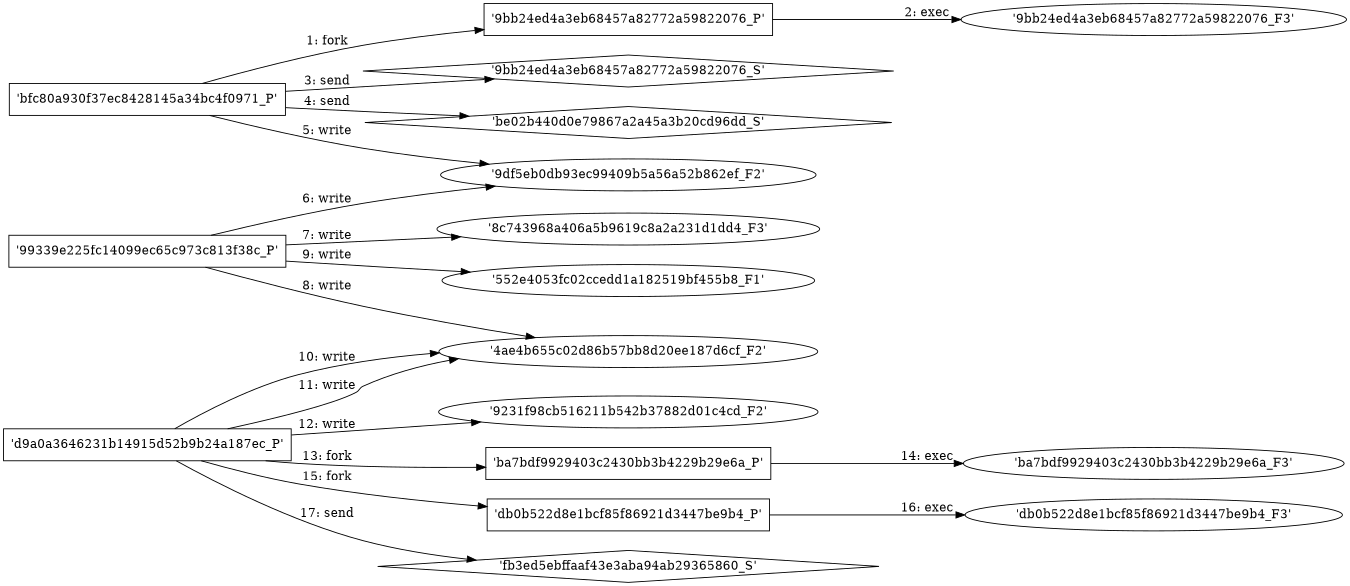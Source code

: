 digraph "D:\Learning\Paper\apt\基于CTI的攻击预警\Dataset\攻击图\ASGfromALLCTI\From Cracks to Empty Wallets – How Popular Cracks Lead to Digital Currency and Data Theft.dot" {
rankdir="LR"
size="9"
fixedsize="false"
splines="true"
nodesep=0.3
ranksep=0
fontsize=10
overlap="scalexy"
engine= "neato"
	"'bfc80a930f37ec8428145a34bc4f0971_P'" [node_type=Process shape=box]
	"'9bb24ed4a3eb68457a82772a59822076_P'" [node_type=Process shape=box]
	"'bfc80a930f37ec8428145a34bc4f0971_P'" -> "'9bb24ed4a3eb68457a82772a59822076_P'" [label="1: fork"]
	"'9bb24ed4a3eb68457a82772a59822076_P'" [node_type=Process shape=box]
	"'9bb24ed4a3eb68457a82772a59822076_F3'" [node_type=File shape=ellipse]
	"'9bb24ed4a3eb68457a82772a59822076_P'" -> "'9bb24ed4a3eb68457a82772a59822076_F3'" [label="2: exec"]
	"'9bb24ed4a3eb68457a82772a59822076_S'" [node_type=Socket shape=diamond]
	"'bfc80a930f37ec8428145a34bc4f0971_P'" [node_type=Process shape=box]
	"'bfc80a930f37ec8428145a34bc4f0971_P'" -> "'9bb24ed4a3eb68457a82772a59822076_S'" [label="3: send"]
	"'be02b440d0e79867a2a45a3b20cd96dd_S'" [node_type=Socket shape=diamond]
	"'bfc80a930f37ec8428145a34bc4f0971_P'" [node_type=Process shape=box]
	"'bfc80a930f37ec8428145a34bc4f0971_P'" -> "'be02b440d0e79867a2a45a3b20cd96dd_S'" [label="4: send"]
	"'9df5eb0db93ec99409b5a56a52b862ef_F2'" [node_type=file shape=ellipse]
	"'bfc80a930f37ec8428145a34bc4f0971_P'" [node_type=Process shape=box]
	"'bfc80a930f37ec8428145a34bc4f0971_P'" -> "'9df5eb0db93ec99409b5a56a52b862ef_F2'" [label="5: write"]
	"'9df5eb0db93ec99409b5a56a52b862ef_F2'" [node_type=file shape=ellipse]
	"'99339e225fc14099ec65c973c813f38c_P'" [node_type=Process shape=box]
	"'99339e225fc14099ec65c973c813f38c_P'" -> "'9df5eb0db93ec99409b5a56a52b862ef_F2'" [label="6: write"]
	"'8c743968a406a5b9619c8a2a231d1dd4_F3'" [node_type=file shape=ellipse]
	"'99339e225fc14099ec65c973c813f38c_P'" [node_type=Process shape=box]
	"'99339e225fc14099ec65c973c813f38c_P'" -> "'8c743968a406a5b9619c8a2a231d1dd4_F3'" [label="7: write"]
	"'4ae4b655c02d86b57bb8d20ee187d6cf_F2'" [node_type=file shape=ellipse]
	"'99339e225fc14099ec65c973c813f38c_P'" [node_type=Process shape=box]
	"'99339e225fc14099ec65c973c813f38c_P'" -> "'4ae4b655c02d86b57bb8d20ee187d6cf_F2'" [label="8: write"]
	"'552e4053fc02ccedd1a182519bf455b8_F1'" [node_type=file shape=ellipse]
	"'99339e225fc14099ec65c973c813f38c_P'" [node_type=Process shape=box]
	"'99339e225fc14099ec65c973c813f38c_P'" -> "'552e4053fc02ccedd1a182519bf455b8_F1'" [label="9: write"]
	"'4ae4b655c02d86b57bb8d20ee187d6cf_F2'" [node_type=file shape=ellipse]
	"'d9a0a3646231b14915d52b9b24a187ec_P'" [node_type=Process shape=box]
	"'d9a0a3646231b14915d52b9b24a187ec_P'" -> "'4ae4b655c02d86b57bb8d20ee187d6cf_F2'" [label="10: write"]
	"'4ae4b655c02d86b57bb8d20ee187d6cf_F2'" [node_type=file shape=ellipse]
	"'d9a0a3646231b14915d52b9b24a187ec_P'" [node_type=Process shape=box]
	"'d9a0a3646231b14915d52b9b24a187ec_P'" -> "'4ae4b655c02d86b57bb8d20ee187d6cf_F2'" [label="11: write"]
	"'9231f98cb516211b542b37882d01c4cd_F2'" [node_type=file shape=ellipse]
	"'d9a0a3646231b14915d52b9b24a187ec_P'" [node_type=Process shape=box]
	"'d9a0a3646231b14915d52b9b24a187ec_P'" -> "'9231f98cb516211b542b37882d01c4cd_F2'" [label="12: write"]
	"'d9a0a3646231b14915d52b9b24a187ec_P'" [node_type=Process shape=box]
	"'ba7bdf9929403c2430bb3b4229b29e6a_P'" [node_type=Process shape=box]
	"'d9a0a3646231b14915d52b9b24a187ec_P'" -> "'ba7bdf9929403c2430bb3b4229b29e6a_P'" [label="13: fork"]
	"'ba7bdf9929403c2430bb3b4229b29e6a_P'" [node_type=Process shape=box]
	"'ba7bdf9929403c2430bb3b4229b29e6a_F3'" [node_type=File shape=ellipse]
	"'ba7bdf9929403c2430bb3b4229b29e6a_P'" -> "'ba7bdf9929403c2430bb3b4229b29e6a_F3'" [label="14: exec"]
	"'d9a0a3646231b14915d52b9b24a187ec_P'" [node_type=Process shape=box]
	"'db0b522d8e1bcf85f86921d3447be9b4_P'" [node_type=Process shape=box]
	"'d9a0a3646231b14915d52b9b24a187ec_P'" -> "'db0b522d8e1bcf85f86921d3447be9b4_P'" [label="15: fork"]
	"'db0b522d8e1bcf85f86921d3447be9b4_P'" [node_type=Process shape=box]
	"'db0b522d8e1bcf85f86921d3447be9b4_F3'" [node_type=File shape=ellipse]
	"'db0b522d8e1bcf85f86921d3447be9b4_P'" -> "'db0b522d8e1bcf85f86921d3447be9b4_F3'" [label="16: exec"]
	"'fb3ed5ebffaaf43e3aba94ab29365860_S'" [node_type=Socket shape=diamond]
	"'d9a0a3646231b14915d52b9b24a187ec_P'" [node_type=Process shape=box]
	"'d9a0a3646231b14915d52b9b24a187ec_P'" -> "'fb3ed5ebffaaf43e3aba94ab29365860_S'" [label="17: send"]
}

